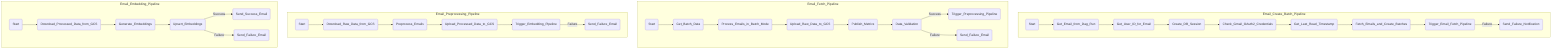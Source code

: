 graph TD
    subgraph Email_Create_Batch_Pipeline
        A1(Start) --> A2(Get_Email_from_Dag_Run)
        A2 --> A3(Get_User_ID_for_Email)
        A3 --> A4(Create_DB_Session)
        A4 --> A5(Check_Gmail_OAuth2_Credentials)
        A5 --> A6(Get_Last_Read_Timestamp)
        A6 --> A7(Fetch_Emails_and_Create_Batches)
        A7 --> A8(Trigger_Email_Fetch_Pipeline)
        A8 -->|Failure| A9(Send_Failure_Notification)
    end

    subgraph Email_Fetch_Pipeline
        B1(Start) --> B2(Get_Batch_Data)
        B2 --> B3(Process_Emails_in_Batch_Mode)
        B3 --> B4(Upload_Raw_Data_to_GCS)
        B4 --> B5(Publish_Metrics)
        B5 --> B6(Data_Validation)
        B6 -->|Success| B7(Trigger_Preprocessing_Pipeline)
        B6 -->|Failure| B8(Send_Failure_Email)
    end

    subgraph Email_Preprocessing_Pipeline
        C1(Start) --> C2(Download_Raw_Data_from_GCS)
        C2 --> C3(Preprocess_Emails)
        C3 --> C4(Upload_Processed_Data_to_GCS)
        C4 --> C5(Trigger_Embedding_Pipeline)
        C5 -->|Failure| C6(Send_Failure_Email)
    end

    subgraph Email_Embedding_Pipeline
        D1(Start) --> D2(Download_Processed_Data_from_GCS)
        D2 --> D3(Generate_Embeddings)
        D3 --> D4(Upsert_Embeddings)
        D4 -->|Success| D5(Send_Success_Email)
        D4 -->|Failure| D6(Send_Failure_Email)
    end